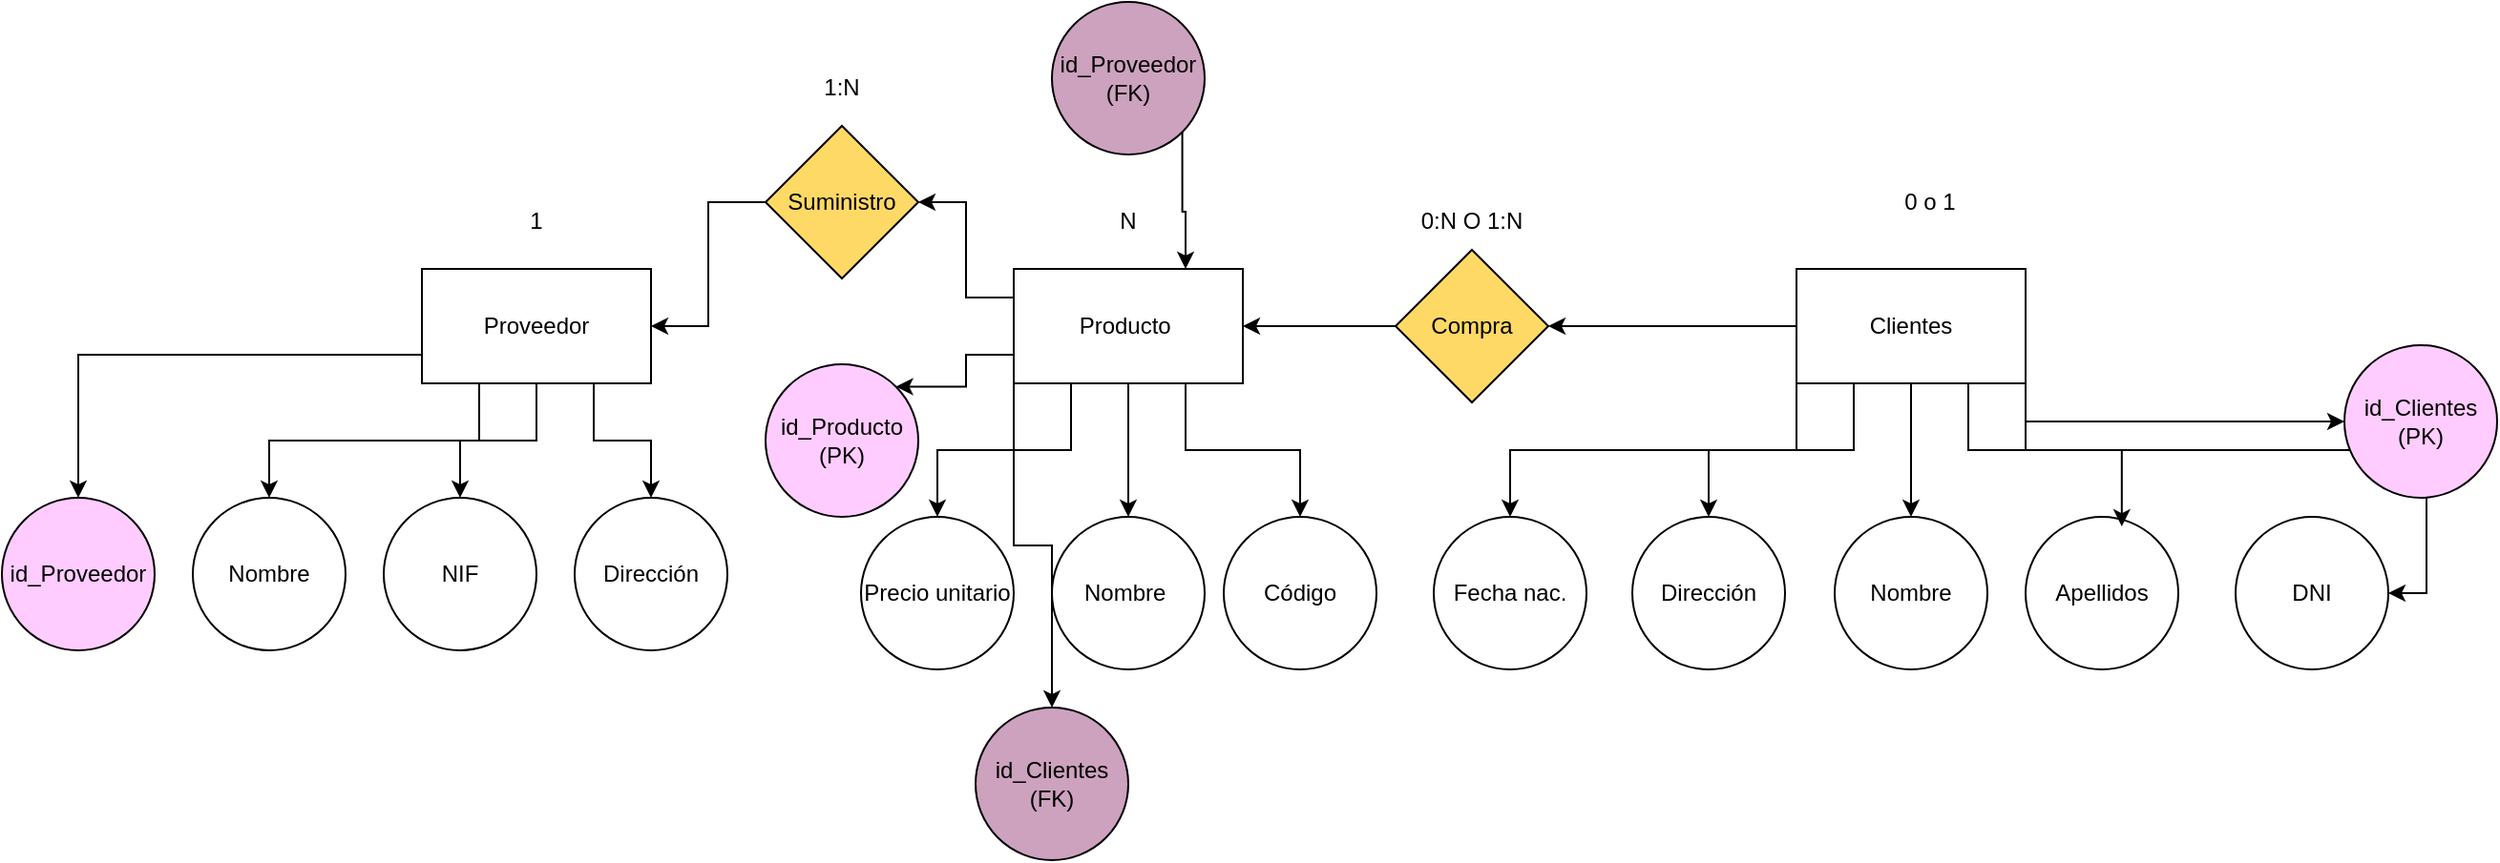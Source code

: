<mxfile version="28.2.5">
  <diagram name="Página-1" id="e6Ca5NFfM61QU_M5fWYv">
    <mxGraphModel dx="1855" dy="1764" grid="1" gridSize="10" guides="1" tooltips="1" connect="1" arrows="1" fold="1" page="1" pageScale="1" pageWidth="827" pageHeight="1169" math="0" shadow="0">
      <root>
        <mxCell id="0" />
        <mxCell id="1" parent="0" />
        <mxCell id="gGuLtg1lFeyNR1nvnydr-14" value="" style="edgeStyle=orthogonalEdgeStyle;rounded=0;orthogonalLoop=1;jettySize=auto;html=1;" edge="1" parent="1" source="gGuLtg1lFeyNR1nvnydr-1" target="gGuLtg1lFeyNR1nvnydr-13">
          <mxGeometry relative="1" as="geometry" />
        </mxCell>
        <mxCell id="gGuLtg1lFeyNR1nvnydr-28" style="edgeStyle=orthogonalEdgeStyle;rounded=0;orthogonalLoop=1;jettySize=auto;html=1;exitX=0.25;exitY=1;exitDx=0;exitDy=0;" edge="1" parent="1" source="gGuLtg1lFeyNR1nvnydr-1" target="gGuLtg1lFeyNR1nvnydr-16">
          <mxGeometry relative="1" as="geometry" />
        </mxCell>
        <mxCell id="gGuLtg1lFeyNR1nvnydr-29" style="edgeStyle=orthogonalEdgeStyle;rounded=0;orthogonalLoop=1;jettySize=auto;html=1;exitX=0.75;exitY=1;exitDx=0;exitDy=0;entryX=0.5;entryY=0;entryDx=0;entryDy=0;" edge="1" parent="1" source="gGuLtg1lFeyNR1nvnydr-1" target="gGuLtg1lFeyNR1nvnydr-15">
          <mxGeometry relative="1" as="geometry" />
        </mxCell>
        <mxCell id="gGuLtg1lFeyNR1nvnydr-31" style="edgeStyle=orthogonalEdgeStyle;rounded=0;orthogonalLoop=1;jettySize=auto;html=1;exitX=0;exitY=0.75;exitDx=0;exitDy=0;entryX=1;entryY=0;entryDx=0;entryDy=0;" edge="1" parent="1" source="gGuLtg1lFeyNR1nvnydr-1" target="gGuLtg1lFeyNR1nvnydr-30">
          <mxGeometry relative="1" as="geometry" />
        </mxCell>
        <mxCell id="gGuLtg1lFeyNR1nvnydr-39" style="edgeStyle=orthogonalEdgeStyle;rounded=0;orthogonalLoop=1;jettySize=auto;html=1;exitX=0;exitY=1;exitDx=0;exitDy=0;" edge="1" parent="1" source="gGuLtg1lFeyNR1nvnydr-1" target="gGuLtg1lFeyNR1nvnydr-38">
          <mxGeometry relative="1" as="geometry" />
        </mxCell>
        <mxCell id="gGuLtg1lFeyNR1nvnydr-44" style="edgeStyle=orthogonalEdgeStyle;rounded=0;orthogonalLoop=1;jettySize=auto;html=1;exitX=0;exitY=0.25;exitDx=0;exitDy=0;" edge="1" parent="1" source="gGuLtg1lFeyNR1nvnydr-1" target="gGuLtg1lFeyNR1nvnydr-43">
          <mxGeometry relative="1" as="geometry" />
        </mxCell>
        <mxCell id="gGuLtg1lFeyNR1nvnydr-1" value="Producto&amp;nbsp;" style="rounded=0;whiteSpace=wrap;html=1;" vertex="1" parent="1">
          <mxGeometry x="50" y="80" width="120" height="60" as="geometry" />
        </mxCell>
        <mxCell id="gGuLtg1lFeyNR1nvnydr-4" value="" style="edgeStyle=orthogonalEdgeStyle;rounded=0;orthogonalLoop=1;jettySize=auto;html=1;" edge="1" parent="1" source="gGuLtg1lFeyNR1nvnydr-2" target="gGuLtg1lFeyNR1nvnydr-3">
          <mxGeometry relative="1" as="geometry" />
        </mxCell>
        <mxCell id="gGuLtg1lFeyNR1nvnydr-9" style="edgeStyle=orthogonalEdgeStyle;rounded=0;orthogonalLoop=1;jettySize=auto;html=1;exitX=0;exitY=1;exitDx=0;exitDy=0;" edge="1" parent="1" source="gGuLtg1lFeyNR1nvnydr-2" target="gGuLtg1lFeyNR1nvnydr-7">
          <mxGeometry relative="1" as="geometry" />
        </mxCell>
        <mxCell id="gGuLtg1lFeyNR1nvnydr-11" style="edgeStyle=orthogonalEdgeStyle;rounded=0;orthogonalLoop=1;jettySize=auto;html=1;exitX=0.75;exitY=1;exitDx=0;exitDy=0;entryX=0.5;entryY=0;entryDx=0;entryDy=0;" edge="1" parent="1" source="gGuLtg1lFeyNR1nvnydr-2" target="gGuLtg1lFeyNR1nvnydr-6">
          <mxGeometry relative="1" as="geometry" />
        </mxCell>
        <mxCell id="gGuLtg1lFeyNR1nvnydr-12" style="edgeStyle=orthogonalEdgeStyle;rounded=0;orthogonalLoop=1;jettySize=auto;html=1;exitX=0.25;exitY=1;exitDx=0;exitDy=0;entryX=0.5;entryY=0;entryDx=0;entryDy=0;" edge="1" parent="1" source="gGuLtg1lFeyNR1nvnydr-2" target="gGuLtg1lFeyNR1nvnydr-8">
          <mxGeometry relative="1" as="geometry" />
        </mxCell>
        <mxCell id="gGuLtg1lFeyNR1nvnydr-18" style="edgeStyle=orthogonalEdgeStyle;rounded=0;orthogonalLoop=1;jettySize=auto;html=1;exitX=1;exitY=1;exitDx=0;exitDy=0;" edge="1" parent="1" source="gGuLtg1lFeyNR1nvnydr-2" target="gGuLtg1lFeyNR1nvnydr-17">
          <mxGeometry relative="1" as="geometry" />
        </mxCell>
        <mxCell id="gGuLtg1lFeyNR1nvnydr-33" value="" style="edgeStyle=orthogonalEdgeStyle;rounded=0;orthogonalLoop=1;jettySize=auto;html=1;" edge="1" parent="1" source="gGuLtg1lFeyNR1nvnydr-2" target="gGuLtg1lFeyNR1nvnydr-32">
          <mxGeometry relative="1" as="geometry" />
        </mxCell>
        <mxCell id="gGuLtg1lFeyNR1nvnydr-2" value="Clientes" style="rounded=0;whiteSpace=wrap;html=1;" vertex="1" parent="1">
          <mxGeometry x="460" y="80" width="120" height="60" as="geometry" />
        </mxCell>
        <mxCell id="gGuLtg1lFeyNR1nvnydr-3" value="Nombre" style="ellipse;whiteSpace=wrap;html=1;rounded=0;" vertex="1" parent="1">
          <mxGeometry x="480" y="210" width="80" height="80" as="geometry" />
        </mxCell>
        <mxCell id="gGuLtg1lFeyNR1nvnydr-5" value="Apellidos" style="ellipse;whiteSpace=wrap;html=1;rounded=0;" vertex="1" parent="1">
          <mxGeometry x="580" y="210" width="80" height="80" as="geometry" />
        </mxCell>
        <mxCell id="gGuLtg1lFeyNR1nvnydr-6" value="DNI" style="ellipse;whiteSpace=wrap;html=1;rounded=0;direction=south;" vertex="1" parent="1">
          <mxGeometry x="690" y="210" width="80" height="80" as="geometry" />
        </mxCell>
        <mxCell id="gGuLtg1lFeyNR1nvnydr-7" value="Dirección" style="ellipse;whiteSpace=wrap;html=1;rounded=0;" vertex="1" parent="1">
          <mxGeometry x="374" y="210" width="80" height="80" as="geometry" />
        </mxCell>
        <mxCell id="gGuLtg1lFeyNR1nvnydr-8" value="Fecha nac." style="ellipse;whiteSpace=wrap;html=1;rounded=0;" vertex="1" parent="1">
          <mxGeometry x="270" y="210" width="80" height="80" as="geometry" />
        </mxCell>
        <mxCell id="gGuLtg1lFeyNR1nvnydr-10" style="edgeStyle=orthogonalEdgeStyle;rounded=0;orthogonalLoop=1;jettySize=auto;html=1;exitX=1;exitY=1;exitDx=0;exitDy=0;entryX=0.63;entryY=0.063;entryDx=0;entryDy=0;entryPerimeter=0;" edge="1" parent="1" source="gGuLtg1lFeyNR1nvnydr-2" target="gGuLtg1lFeyNR1nvnydr-5">
          <mxGeometry relative="1" as="geometry" />
        </mxCell>
        <mxCell id="gGuLtg1lFeyNR1nvnydr-13" value="Nombre&amp;nbsp;" style="ellipse;whiteSpace=wrap;html=1;rounded=0;" vertex="1" parent="1">
          <mxGeometry x="70" y="210" width="80" height="80" as="geometry" />
        </mxCell>
        <mxCell id="gGuLtg1lFeyNR1nvnydr-15" value="Código" style="ellipse;whiteSpace=wrap;html=1;rounded=0;" vertex="1" parent="1">
          <mxGeometry x="160" y="210" width="80" height="80" as="geometry" />
        </mxCell>
        <mxCell id="gGuLtg1lFeyNR1nvnydr-16" value="Precio unitario" style="ellipse;whiteSpace=wrap;html=1;rounded=0;" vertex="1" parent="1">
          <mxGeometry x="-30" y="210" width="80" height="80" as="geometry" />
        </mxCell>
        <mxCell id="gGuLtg1lFeyNR1nvnydr-17" value="id_Clientes&lt;div&gt;(PK)&lt;/div&gt;" style="ellipse;whiteSpace=wrap;html=1;rounded=0;fillColor=#FFCCFF;" vertex="1" parent="1">
          <mxGeometry x="747" y="120" width="80" height="80" as="geometry" />
        </mxCell>
        <mxCell id="gGuLtg1lFeyNR1nvnydr-21" value="" style="edgeStyle=orthogonalEdgeStyle;rounded=0;orthogonalLoop=1;jettySize=auto;html=1;" edge="1" parent="1" source="gGuLtg1lFeyNR1nvnydr-19" target="gGuLtg1lFeyNR1nvnydr-20">
          <mxGeometry relative="1" as="geometry" />
        </mxCell>
        <mxCell id="gGuLtg1lFeyNR1nvnydr-24" style="edgeStyle=orthogonalEdgeStyle;rounded=0;orthogonalLoop=1;jettySize=auto;html=1;exitX=0.75;exitY=1;exitDx=0;exitDy=0;entryX=0.5;entryY=0;entryDx=0;entryDy=0;" edge="1" parent="1" source="gGuLtg1lFeyNR1nvnydr-19" target="gGuLtg1lFeyNR1nvnydr-23">
          <mxGeometry relative="1" as="geometry" />
        </mxCell>
        <mxCell id="gGuLtg1lFeyNR1nvnydr-25" style="edgeStyle=orthogonalEdgeStyle;rounded=0;orthogonalLoop=1;jettySize=auto;html=1;exitX=0.25;exitY=1;exitDx=0;exitDy=0;" edge="1" parent="1" source="gGuLtg1lFeyNR1nvnydr-19" target="gGuLtg1lFeyNR1nvnydr-22">
          <mxGeometry relative="1" as="geometry" />
        </mxCell>
        <mxCell id="gGuLtg1lFeyNR1nvnydr-27" style="edgeStyle=orthogonalEdgeStyle;rounded=0;orthogonalLoop=1;jettySize=auto;html=1;exitX=0;exitY=0.75;exitDx=0;exitDy=0;entryX=0.5;entryY=0;entryDx=0;entryDy=0;" edge="1" parent="1" source="gGuLtg1lFeyNR1nvnydr-19" target="gGuLtg1lFeyNR1nvnydr-26">
          <mxGeometry relative="1" as="geometry" />
        </mxCell>
        <mxCell id="gGuLtg1lFeyNR1nvnydr-19" value="Proveedor" style="rounded=0;whiteSpace=wrap;html=1;" vertex="1" parent="1">
          <mxGeometry x="-260" y="80" width="120" height="60" as="geometry" />
        </mxCell>
        <mxCell id="gGuLtg1lFeyNR1nvnydr-20" value="NIF" style="ellipse;whiteSpace=wrap;html=1;rounded=0;" vertex="1" parent="1">
          <mxGeometry x="-280" y="200" width="80" height="80" as="geometry" />
        </mxCell>
        <mxCell id="gGuLtg1lFeyNR1nvnydr-22" value="Nombre" style="ellipse;whiteSpace=wrap;html=1;rounded=0;" vertex="1" parent="1">
          <mxGeometry x="-380" y="200" width="80" height="80" as="geometry" />
        </mxCell>
        <mxCell id="gGuLtg1lFeyNR1nvnydr-23" value="Dirección" style="ellipse;whiteSpace=wrap;html=1;rounded=0;" vertex="1" parent="1">
          <mxGeometry x="-180" y="200" width="80" height="80" as="geometry" />
        </mxCell>
        <mxCell id="gGuLtg1lFeyNR1nvnydr-26" value="id_Proveedor" style="ellipse;whiteSpace=wrap;html=1;rounded=0;fillColor=#FFCCFF;" vertex="1" parent="1">
          <mxGeometry x="-480" y="200" width="80" height="80" as="geometry" />
        </mxCell>
        <mxCell id="gGuLtg1lFeyNR1nvnydr-30" value="id_Producto&lt;div&gt;(PK)&lt;/div&gt;" style="ellipse;whiteSpace=wrap;html=1;rounded=0;fillColor=#FFCCFF;" vertex="1" parent="1">
          <mxGeometry x="-80" y="130" width="80" height="80" as="geometry" />
        </mxCell>
        <mxCell id="gGuLtg1lFeyNR1nvnydr-34" style="edgeStyle=orthogonalEdgeStyle;rounded=0;orthogonalLoop=1;jettySize=auto;html=1;exitX=0;exitY=0.5;exitDx=0;exitDy=0;entryX=1;entryY=0.5;entryDx=0;entryDy=0;" edge="1" parent="1" source="gGuLtg1lFeyNR1nvnydr-32" target="gGuLtg1lFeyNR1nvnydr-1">
          <mxGeometry relative="1" as="geometry" />
        </mxCell>
        <mxCell id="gGuLtg1lFeyNR1nvnydr-32" value="Compra" style="rhombus;whiteSpace=wrap;html=1;rounded=0;fillColor=#FFD966;" vertex="1" parent="1">
          <mxGeometry x="250" y="70" width="80" height="80" as="geometry" />
        </mxCell>
        <mxCell id="gGuLtg1lFeyNR1nvnydr-35" value="0:N O 1:N" style="text;strokeColor=none;align=center;fillColor=none;html=1;verticalAlign=middle;whiteSpace=wrap;rounded=0;" vertex="1" parent="1">
          <mxGeometry x="260" y="40" width="60" height="30" as="geometry" />
        </mxCell>
        <mxCell id="gGuLtg1lFeyNR1nvnydr-36" value="0 o 1" style="text;strokeColor=none;align=center;fillColor=none;html=1;verticalAlign=middle;whiteSpace=wrap;rounded=0;" vertex="1" parent="1">
          <mxGeometry x="500" y="30" width="60" height="30" as="geometry" />
        </mxCell>
        <mxCell id="gGuLtg1lFeyNR1nvnydr-37" value="N" style="text;strokeColor=none;align=center;fillColor=none;html=1;verticalAlign=middle;whiteSpace=wrap;rounded=0;" vertex="1" parent="1">
          <mxGeometry x="80" y="40" width="60" height="30" as="geometry" />
        </mxCell>
        <mxCell id="gGuLtg1lFeyNR1nvnydr-38" value="id_Clientes&lt;div&gt;(FK)&lt;/div&gt;" style="ellipse;whiteSpace=wrap;html=1;rounded=0;fillColor=#CDA2BE;" vertex="1" parent="1">
          <mxGeometry x="30" y="310" width="80" height="80" as="geometry" />
        </mxCell>
        <mxCell id="gGuLtg1lFeyNR1nvnydr-45" style="edgeStyle=orthogonalEdgeStyle;rounded=0;orthogonalLoop=1;jettySize=auto;html=1;exitX=0;exitY=0.5;exitDx=0;exitDy=0;entryX=1;entryY=0.5;entryDx=0;entryDy=0;" edge="1" parent="1" source="gGuLtg1lFeyNR1nvnydr-43" target="gGuLtg1lFeyNR1nvnydr-19">
          <mxGeometry relative="1" as="geometry" />
        </mxCell>
        <mxCell id="gGuLtg1lFeyNR1nvnydr-43" value="Suministro" style="rhombus;whiteSpace=wrap;html=1;fillColor=#FFD966;" vertex="1" parent="1">
          <mxGeometry x="-80" y="5" width="80" height="80" as="geometry" />
        </mxCell>
        <mxCell id="gGuLtg1lFeyNR1nvnydr-46" value="1:N" style="text;strokeColor=none;align=center;fillColor=none;html=1;verticalAlign=middle;whiteSpace=wrap;rounded=0;" vertex="1" parent="1">
          <mxGeometry x="-70" y="-30" width="60" height="30" as="geometry" />
        </mxCell>
        <mxCell id="gGuLtg1lFeyNR1nvnydr-48" value="1" style="text;strokeColor=none;align=center;fillColor=none;html=1;verticalAlign=middle;whiteSpace=wrap;rounded=0;" vertex="1" parent="1">
          <mxGeometry x="-230" y="40" width="60" height="30" as="geometry" />
        </mxCell>
        <mxCell id="gGuLtg1lFeyNR1nvnydr-50" style="edgeStyle=orthogonalEdgeStyle;rounded=0;orthogonalLoop=1;jettySize=auto;html=1;exitX=1;exitY=1;exitDx=0;exitDy=0;entryX=0.75;entryY=0;entryDx=0;entryDy=0;" edge="1" parent="1" source="gGuLtg1lFeyNR1nvnydr-49" target="gGuLtg1lFeyNR1nvnydr-1">
          <mxGeometry relative="1" as="geometry" />
        </mxCell>
        <mxCell id="gGuLtg1lFeyNR1nvnydr-49" value="id_Proveedor&lt;div&gt;(FK)&lt;/div&gt;" style="ellipse;whiteSpace=wrap;html=1;rounded=0;fillColor=#CDA2BE;" vertex="1" parent="1">
          <mxGeometry x="70" y="-60" width="80" height="80" as="geometry" />
        </mxCell>
      </root>
    </mxGraphModel>
  </diagram>
</mxfile>
